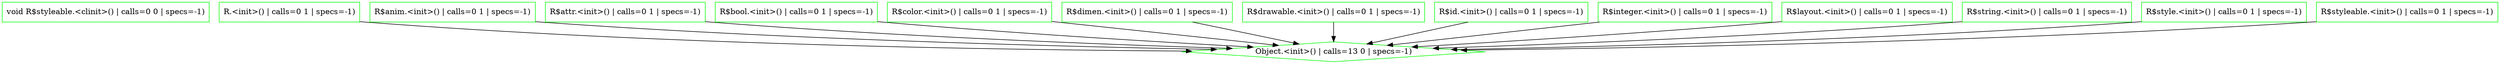 digraph {
"android.support.v7.appcompat.R$styleable.<clinit>():void.41f8dbce7d1b812986c729ce500c3de9" [shape=box,label="void R$styleable.<clinit>() | calls=0 0 | specs=-1)",color=green,shape=box]
"java.lang.Object.<init>().dfab4f0d99f94f824a6db190f40d78c9" [shape=box,label="Object.<init>() | calls=13 0 | specs=-1)",color=green,shape=diamond]
"android.support.v7.appcompat.R.<init>().3e70e35af4aab60a2c33c54123f73eff" [shape=box,label="R.<init>() | calls=0 1 | specs=-1)",color=green,shape=box]
"android.support.v7.appcompat.R$anim.<init>().f68e2a40968ed1ae2105235a559e53e3" [shape=box,label="R$anim.<init>() | calls=0 1 | specs=-1)",color=green,shape=box]
"android.support.v7.appcompat.R$attr.<init>().4b16d7fc86ee53922e807a698bc8357d" [shape=box,label="R$attr.<init>() | calls=0 1 | specs=-1)",color=green,shape=box]
"android.support.v7.appcompat.R$bool.<init>().513ca66bdb7dafd8acb4586d6a3df2bb" [shape=box,label="R$bool.<init>() | calls=0 1 | specs=-1)",color=green,shape=box]
"android.support.v7.appcompat.R$color.<init>().546aaf3a2fb56fdd919aef26f66f748b" [shape=box,label="R$color.<init>() | calls=0 1 | specs=-1)",color=green,shape=box]
"android.support.v7.appcompat.R$dimen.<init>().fb798a637dc4343e2941e978b09f58c1" [shape=box,label="R$dimen.<init>() | calls=0 1 | specs=-1)",color=green,shape=box]
"android.support.v7.appcompat.R$drawable.<init>().cf808912f82bfd1a8d5a10da59e92e52" [shape=box,label="R$drawable.<init>() | calls=0 1 | specs=-1)",color=green,shape=box]
"android.support.v7.appcompat.R$id.<init>().1f75df18e6e355ba7ad762e5c8742eb3" [shape=box,label="R$id.<init>() | calls=0 1 | specs=-1)",color=green,shape=box]
"android.support.v7.appcompat.R$integer.<init>().12f2d1314790885f504ff6caa5d2f05e" [shape=box,label="R$integer.<init>() | calls=0 1 | specs=-1)",color=green,shape=box]
"android.support.v7.appcompat.R$layout.<init>().04d947bc25187c80d4b4694ea86e6ae2" [shape=box,label="R$layout.<init>() | calls=0 1 | specs=-1)",color=green,shape=box]
"android.support.v7.appcompat.R$string.<init>().45e9ae6917abeeb3a98960022c989b21" [shape=box,label="R$string.<init>() | calls=0 1 | specs=-1)",color=green,shape=box]
"android.support.v7.appcompat.R$style.<init>().d288fd1d72bd6fba82bbe3d24c20eea4" [shape=box,label="R$style.<init>() | calls=0 1 | specs=-1)",color=green,shape=box]
"android.support.v7.appcompat.R$styleable.<init>().1d4a74fbc35bb44b30f5b89dcd9a26bc" [shape=box,label="R$styleable.<init>() | calls=0 1 | specs=-1)",color=green,shape=box]
"android.support.v7.appcompat.R$styleable.<init>().1d4a74fbc35bb44b30f5b89dcd9a26bc" -> "java.lang.Object.<init>().dfab4f0d99f94f824a6db190f40d78c9"
"android.support.v7.appcompat.R$style.<init>().d288fd1d72bd6fba82bbe3d24c20eea4" -> "java.lang.Object.<init>().dfab4f0d99f94f824a6db190f40d78c9"
"android.support.v7.appcompat.R$string.<init>().45e9ae6917abeeb3a98960022c989b21" -> "java.lang.Object.<init>().dfab4f0d99f94f824a6db190f40d78c9"
"android.support.v7.appcompat.R$layout.<init>().04d947bc25187c80d4b4694ea86e6ae2" -> "java.lang.Object.<init>().dfab4f0d99f94f824a6db190f40d78c9"
"android.support.v7.appcompat.R$integer.<init>().12f2d1314790885f504ff6caa5d2f05e" -> "java.lang.Object.<init>().dfab4f0d99f94f824a6db190f40d78c9"
"android.support.v7.appcompat.R$id.<init>().1f75df18e6e355ba7ad762e5c8742eb3" -> "java.lang.Object.<init>().dfab4f0d99f94f824a6db190f40d78c9"
"android.support.v7.appcompat.R$drawable.<init>().cf808912f82bfd1a8d5a10da59e92e52" -> "java.lang.Object.<init>().dfab4f0d99f94f824a6db190f40d78c9"
"android.support.v7.appcompat.R$dimen.<init>().fb798a637dc4343e2941e978b09f58c1" -> "java.lang.Object.<init>().dfab4f0d99f94f824a6db190f40d78c9"
"android.support.v7.appcompat.R$color.<init>().546aaf3a2fb56fdd919aef26f66f748b" -> "java.lang.Object.<init>().dfab4f0d99f94f824a6db190f40d78c9"
"android.support.v7.appcompat.R$bool.<init>().513ca66bdb7dafd8acb4586d6a3df2bb" -> "java.lang.Object.<init>().dfab4f0d99f94f824a6db190f40d78c9"
"android.support.v7.appcompat.R$attr.<init>().4b16d7fc86ee53922e807a698bc8357d" -> "java.lang.Object.<init>().dfab4f0d99f94f824a6db190f40d78c9"
"android.support.v7.appcompat.R$anim.<init>().f68e2a40968ed1ae2105235a559e53e3" -> "java.lang.Object.<init>().dfab4f0d99f94f824a6db190f40d78c9"
"android.support.v7.appcompat.R.<init>().3e70e35af4aab60a2c33c54123f73eff" -> "java.lang.Object.<init>().dfab4f0d99f94f824a6db190f40d78c9"
}
